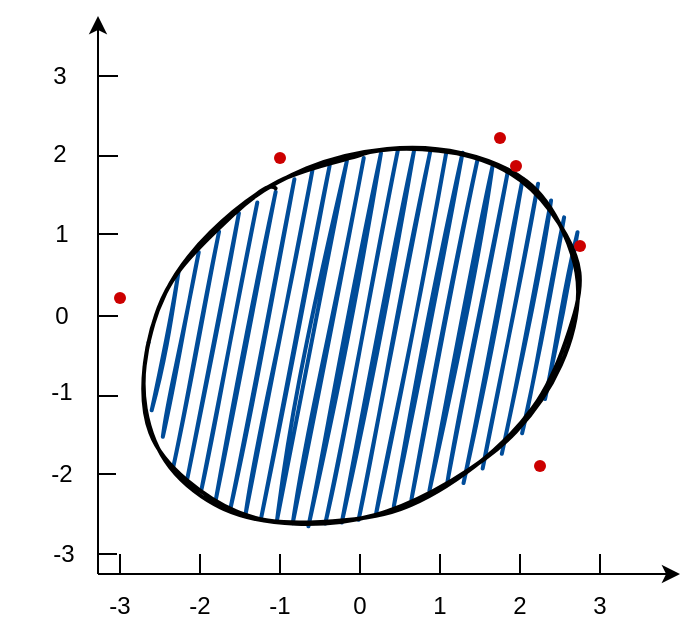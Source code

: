 <mxfile version="15.8.5" type="github">
  <diagram id="HOuDdFkrE7DyKcB-OHdn" name="第 1 页">
    <mxGraphModel dx="782" dy="540" grid="0" gridSize="10" guides="1" tooltips="1" connect="1" arrows="1" fold="1" page="1" pageScale="1" pageWidth="827" pageHeight="1169" math="0" shadow="0">
      <root>
        <mxCell id="0" />
        <mxCell id="1" parent="0" />
        <mxCell id="PgDMdgMAyVAdWWIUPtGt-1" value="" style="endArrow=classic;html=1;rounded=0;" edge="1" parent="1">
          <mxGeometry width="50" height="50" relative="1" as="geometry">
            <mxPoint x="189" y="409" as="sourcePoint" />
            <mxPoint x="480" y="409" as="targetPoint" />
          </mxGeometry>
        </mxCell>
        <mxCell id="PgDMdgMAyVAdWWIUPtGt-2" value="" style="endArrow=classic;html=1;rounded=0;" edge="1" parent="1">
          <mxGeometry width="50" height="50" relative="1" as="geometry">
            <mxPoint x="189" y="409" as="sourcePoint" />
            <mxPoint x="189" y="130" as="targetPoint" />
          </mxGeometry>
        </mxCell>
        <mxCell id="PgDMdgMAyVAdWWIUPtGt-4" value="-3" style="text;html=1;strokeColor=none;fillColor=none;align=center;verticalAlign=middle;whiteSpace=wrap;rounded=0;" vertex="1" parent="1">
          <mxGeometry x="170" y="410" width="60" height="30" as="geometry" />
        </mxCell>
        <mxCell id="PgDMdgMAyVAdWWIUPtGt-5" value="-2" style="text;html=1;strokeColor=none;fillColor=none;align=center;verticalAlign=middle;whiteSpace=wrap;rounded=0;" vertex="1" parent="1">
          <mxGeometry x="210" y="410" width="60" height="30" as="geometry" />
        </mxCell>
        <mxCell id="PgDMdgMAyVAdWWIUPtGt-6" value="-1" style="text;html=1;strokeColor=none;fillColor=none;align=center;verticalAlign=middle;whiteSpace=wrap;rounded=0;" vertex="1" parent="1">
          <mxGeometry x="250" y="410" width="60" height="30" as="geometry" />
        </mxCell>
        <mxCell id="PgDMdgMAyVAdWWIUPtGt-7" value="0" style="text;html=1;strokeColor=none;fillColor=none;align=center;verticalAlign=middle;whiteSpace=wrap;rounded=0;" vertex="1" parent="1">
          <mxGeometry x="290" y="410" width="60" height="30" as="geometry" />
        </mxCell>
        <mxCell id="PgDMdgMAyVAdWWIUPtGt-8" value="1" style="text;html=1;strokeColor=none;fillColor=none;align=center;verticalAlign=middle;whiteSpace=wrap;rounded=0;" vertex="1" parent="1">
          <mxGeometry x="330" y="410" width="60" height="30" as="geometry" />
        </mxCell>
        <mxCell id="PgDMdgMAyVAdWWIUPtGt-9" value="2" style="text;html=1;strokeColor=none;fillColor=none;align=center;verticalAlign=middle;whiteSpace=wrap;rounded=0;" vertex="1" parent="1">
          <mxGeometry x="370" y="410" width="60" height="30" as="geometry" />
        </mxCell>
        <mxCell id="PgDMdgMAyVAdWWIUPtGt-10" value="3" style="text;html=1;strokeColor=none;fillColor=none;align=center;verticalAlign=middle;whiteSpace=wrap;rounded=0;" vertex="1" parent="1">
          <mxGeometry x="410" y="410" width="60" height="30" as="geometry" />
        </mxCell>
        <mxCell id="PgDMdgMAyVAdWWIUPtGt-11" value="-3" style="text;html=1;strokeColor=none;fillColor=none;align=center;verticalAlign=middle;whiteSpace=wrap;rounded=0;" vertex="1" parent="1">
          <mxGeometry x="142" y="384" width="60" height="30" as="geometry" />
        </mxCell>
        <mxCell id="PgDMdgMAyVAdWWIUPtGt-12" value="-2" style="text;html=1;strokeColor=none;fillColor=none;align=center;verticalAlign=middle;whiteSpace=wrap;rounded=0;" vertex="1" parent="1">
          <mxGeometry x="141" y="344" width="60" height="30" as="geometry" />
        </mxCell>
        <mxCell id="PgDMdgMAyVAdWWIUPtGt-13" value="-1" style="text;html=1;strokeColor=none;fillColor=none;align=center;verticalAlign=middle;whiteSpace=wrap;rounded=0;" vertex="1" parent="1">
          <mxGeometry x="141" y="303" width="60" height="30" as="geometry" />
        </mxCell>
        <mxCell id="PgDMdgMAyVAdWWIUPtGt-14" value="0" style="text;html=1;strokeColor=none;fillColor=none;align=center;verticalAlign=middle;whiteSpace=wrap;rounded=0;" vertex="1" parent="1">
          <mxGeometry x="141" y="265" width="60" height="30" as="geometry" />
        </mxCell>
        <mxCell id="PgDMdgMAyVAdWWIUPtGt-16" value="1" style="text;html=1;strokeColor=none;fillColor=none;align=center;verticalAlign=middle;whiteSpace=wrap;rounded=0;" vertex="1" parent="1">
          <mxGeometry x="141" y="224" width="60" height="30" as="geometry" />
        </mxCell>
        <mxCell id="PgDMdgMAyVAdWWIUPtGt-17" value="2" style="text;html=1;strokeColor=none;fillColor=none;align=center;verticalAlign=middle;whiteSpace=wrap;rounded=0;" vertex="1" parent="1">
          <mxGeometry x="140" y="184" width="60" height="30" as="geometry" />
        </mxCell>
        <mxCell id="PgDMdgMAyVAdWWIUPtGt-18" value="3" style="text;html=1;strokeColor=none;fillColor=none;align=center;verticalAlign=middle;whiteSpace=wrap;rounded=0;" vertex="1" parent="1">
          <mxGeometry x="140" y="145" width="60" height="30" as="geometry" />
        </mxCell>
        <mxCell id="PgDMdgMAyVAdWWIUPtGt-21" value="" style="ellipse;whiteSpace=wrap;html=1;strokeWidth=2;fillWeight=2;hachureGap=8;fillColor=#004C99;fillStyle=dots;sketch=1;rotation=-30;" vertex="1" parent="1">
          <mxGeometry x="200" y="205" width="240" height="170" as="geometry" />
        </mxCell>
        <mxCell id="PgDMdgMAyVAdWWIUPtGt-22" value="" style="shape=waypoint;sketch=0;fillStyle=solid;size=6;pointerEvents=1;points=[];fillColor=none;resizable=0;rotatable=0;perimeter=centerPerimeter;snapToPoint=1;strokeColor=#CC0000;" vertex="1" parent="1">
          <mxGeometry x="390" y="335" width="40" height="40" as="geometry" />
        </mxCell>
        <mxCell id="PgDMdgMAyVAdWWIUPtGt-23" value="" style="shape=waypoint;sketch=0;fillStyle=solid;size=6;pointerEvents=1;points=[];fillColor=none;resizable=0;rotatable=0;perimeter=centerPerimeter;snapToPoint=1;strokeColor=#CC0000;" vertex="1" parent="1">
          <mxGeometry x="370" y="171" width="40" height="40" as="geometry" />
        </mxCell>
        <mxCell id="PgDMdgMAyVAdWWIUPtGt-24" value="" style="shape=waypoint;sketch=0;fillStyle=solid;size=6;pointerEvents=1;points=[];fillColor=none;resizable=0;rotatable=0;perimeter=centerPerimeter;snapToPoint=1;strokeColor=#CC0000;" vertex="1" parent="1">
          <mxGeometry x="260" y="181" width="40" height="40" as="geometry" />
        </mxCell>
        <mxCell id="PgDMdgMAyVAdWWIUPtGt-25" value="" style="shape=waypoint;sketch=0;fillStyle=solid;size=6;pointerEvents=1;points=[];fillColor=none;resizable=0;rotatable=0;perimeter=centerPerimeter;snapToPoint=1;strokeColor=#CC0000;" vertex="1" parent="1">
          <mxGeometry x="378" y="185" width="40" height="40" as="geometry" />
        </mxCell>
        <mxCell id="PgDMdgMAyVAdWWIUPtGt-26" value="" style="shape=waypoint;sketch=0;fillStyle=solid;size=6;pointerEvents=1;points=[];fillColor=none;resizable=0;rotatable=0;perimeter=centerPerimeter;snapToPoint=1;strokeColor=#CC0000;" vertex="1" parent="1">
          <mxGeometry x="410" y="225" width="40" height="40" as="geometry" />
        </mxCell>
        <mxCell id="PgDMdgMAyVAdWWIUPtGt-27" value="" style="shape=waypoint;sketch=0;fillStyle=solid;size=6;pointerEvents=1;points=[];fillColor=none;resizable=0;rotatable=0;perimeter=centerPerimeter;snapToPoint=1;strokeColor=#CC0000;" vertex="1" parent="1">
          <mxGeometry x="180" y="251" width="40" height="40" as="geometry" />
        </mxCell>
        <mxCell id="PgDMdgMAyVAdWWIUPtGt-28" value="" style="line;strokeWidth=1;html=1;fillColor=#004C99;" vertex="1" parent="1">
          <mxGeometry x="470" y="364" height="10" as="geometry" />
        </mxCell>
        <mxCell id="PgDMdgMAyVAdWWIUPtGt-29" value="" style="line;strokeWidth=1;html=1;fillColor=#004C99;" vertex="1" parent="1">
          <mxGeometry x="189" y="155" width="10" height="10" as="geometry" />
        </mxCell>
        <mxCell id="PgDMdgMAyVAdWWIUPtGt-30" value="" style="line;strokeWidth=1;html=1;fillColor=#004C99;" vertex="1" parent="1">
          <mxGeometry x="189" y="195" width="10" height="10" as="geometry" />
        </mxCell>
        <mxCell id="PgDMdgMAyVAdWWIUPtGt-31" value="" style="line;strokeWidth=1;html=1;fillColor=#004C99;" vertex="1" parent="1">
          <mxGeometry x="189" y="234" width="10" height="10" as="geometry" />
        </mxCell>
        <mxCell id="PgDMdgMAyVAdWWIUPtGt-32" value="" style="line;strokeWidth=1;html=1;fillColor=#004C99;" vertex="1" parent="1">
          <mxGeometry x="189" y="275" width="10" height="10" as="geometry" />
        </mxCell>
        <mxCell id="PgDMdgMAyVAdWWIUPtGt-33" value="" style="line;strokeWidth=1;html=1;fillColor=#004C99;" vertex="1" parent="1">
          <mxGeometry x="189" y="315" width="10" height="10" as="geometry" />
        </mxCell>
        <mxCell id="PgDMdgMAyVAdWWIUPtGt-34" value="" style="line;strokeWidth=1;html=1;fillColor=#004C99;" vertex="1" parent="1">
          <mxGeometry x="189" y="354" width="9" height="10" as="geometry" />
        </mxCell>
        <mxCell id="PgDMdgMAyVAdWWIUPtGt-35" value="" style="line;strokeWidth=1;html=1;fillColor=#004C99;" vertex="1" parent="1">
          <mxGeometry x="188.5" y="394" width="10" height="10" as="geometry" />
        </mxCell>
        <mxCell id="PgDMdgMAyVAdWWIUPtGt-36" value="" style="line;strokeWidth=1;html=1;fillColor=#004C99;direction=south;" vertex="1" parent="1">
          <mxGeometry x="195" y="399" width="10" height="10" as="geometry" />
        </mxCell>
        <mxCell id="PgDMdgMAyVAdWWIUPtGt-39" value="" style="line;strokeWidth=1;html=1;fillColor=#004C99;direction=south;" vertex="1" parent="1">
          <mxGeometry x="235" y="399" width="10" height="10" as="geometry" />
        </mxCell>
        <mxCell id="PgDMdgMAyVAdWWIUPtGt-40" value="" style="line;strokeWidth=1;html=1;fillColor=#004C99;direction=south;" vertex="1" parent="1">
          <mxGeometry x="275" y="399" width="10" height="10" as="geometry" />
        </mxCell>
        <mxCell id="PgDMdgMAyVAdWWIUPtGt-41" value="" style="line;strokeWidth=1;html=1;fillColor=#004C99;direction=south;" vertex="1" parent="1">
          <mxGeometry x="315" y="399" width="10" height="10" as="geometry" />
        </mxCell>
        <mxCell id="PgDMdgMAyVAdWWIUPtGt-43" value="" style="line;strokeWidth=1;html=1;fillColor=#004C99;direction=south;" vertex="1" parent="1">
          <mxGeometry x="355" y="399" width="10" height="10" as="geometry" />
        </mxCell>
        <mxCell id="PgDMdgMAyVAdWWIUPtGt-44" value="" style="line;strokeWidth=1;html=1;fillColor=#004C99;direction=south;" vertex="1" parent="1">
          <mxGeometry x="395" y="399" width="10" height="10" as="geometry" />
        </mxCell>
        <mxCell id="PgDMdgMAyVAdWWIUPtGt-45" value="" style="line;strokeWidth=1;html=1;fillColor=#004C99;direction=south;" vertex="1" parent="1">
          <mxGeometry x="435" y="399" width="10" height="10" as="geometry" />
        </mxCell>
      </root>
    </mxGraphModel>
  </diagram>
</mxfile>
